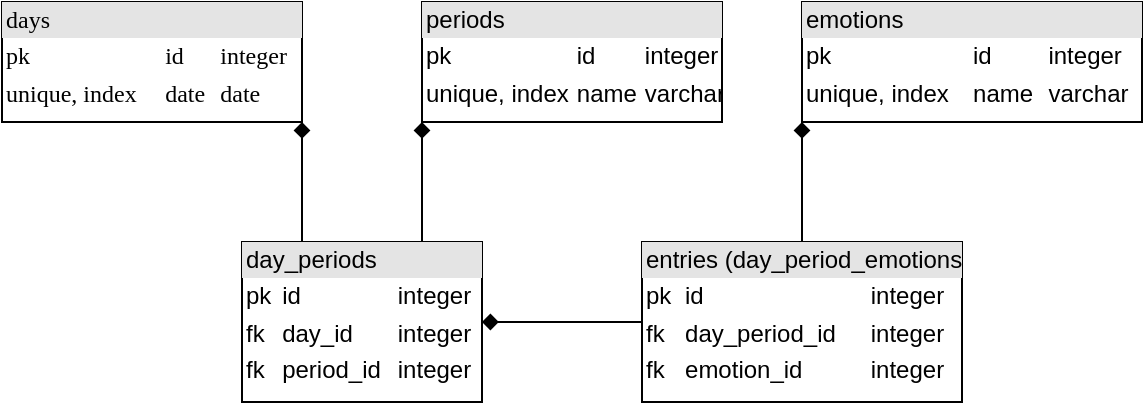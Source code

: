 <mxfile version="17.2.4" type="device"><diagram name="Page-1" id="2ca16b54-16f6-2749-3443-fa8db7711227"><mxGraphModel dx="946" dy="680" grid="1" gridSize="10" guides="1" tooltips="1" connect="1" arrows="1" fold="1" page="1" pageScale="1" pageWidth="1100" pageHeight="850" background="none" math="0" shadow="0"><root><mxCell id="0"/><mxCell id="1" parent="0"/><mxCell id="2ed32ef02a7f4228-1" value="&lt;div style=&quot;box-sizing: border-box ; width: 100% ; background: #e4e4e4 ; padding: 2px&quot;&gt;days&lt;/div&gt;&lt;table style=&quot;width: 100% ; font-size: 1em&quot; cellpadding=&quot;2&quot; cellspacing=&quot;0&quot;&gt;&lt;tbody&gt;&lt;tr&gt;&lt;td&gt;pk&lt;/td&gt;&lt;td&gt;id&lt;/td&gt;&lt;td&gt;integer&lt;/td&gt;&lt;/tr&gt;&lt;tr&gt;&lt;td&gt;unique, index&lt;br&gt;&lt;/td&gt;&lt;td&gt;date&lt;/td&gt;&lt;td&gt;date&lt;/td&gt;&lt;/tr&gt;&lt;/tbody&gt;&lt;/table&gt;" style="verticalAlign=top;align=left;overflow=fill;html=1;rounded=0;shadow=0;comic=0;labelBackgroundColor=none;strokeWidth=1;fontFamily=Verdana;fontSize=12" parent="1" vertex="1"><mxGeometry x="30" y="100" width="150" height="60" as="geometry"/></mxCell><mxCell id="jXgrj0yYYWL6ra44-lsu-19" value="&lt;div style=&quot;box-sizing: border-box ; width: 100% ; background: #e4e4e4 ; padding: 2px&quot;&gt;emotions&lt;/div&gt;&lt;table style=&quot;width: 100% ; font-size: 1em&quot; cellpadding=&quot;2&quot; cellspacing=&quot;0&quot;&gt;&lt;tbody&gt;&lt;tr&gt;&lt;td&gt;pk&lt;/td&gt;&lt;td&gt;id&lt;/td&gt;&lt;td&gt;integer&lt;/td&gt;&lt;/tr&gt;&lt;tr&gt;&lt;td&gt;unique, index&lt;/td&gt;&lt;td&gt;name&lt;/td&gt;&lt;td&gt;varchar&lt;/td&gt;&lt;/tr&gt;&lt;/tbody&gt;&lt;/table&gt;" style="verticalAlign=top;align=left;overflow=fill;html=1;" parent="1" vertex="1"><mxGeometry x="430" y="100" width="170" height="60" as="geometry"/></mxCell><mxCell id="jXgrj0yYYWL6ra44-lsu-20" value="&lt;div style=&quot;box-sizing: border-box ; width: 100% ; background: #e4e4e4 ; padding: 2px&quot;&gt;periods&lt;/div&gt;&lt;table style=&quot;width: 100% ; font-size: 1em&quot; cellpadding=&quot;2&quot; cellspacing=&quot;0&quot;&gt;&lt;tbody&gt;&lt;tr&gt;&lt;td&gt;pk&lt;/td&gt;&lt;td&gt;id&lt;/td&gt;&lt;td&gt;integer&lt;/td&gt;&lt;/tr&gt;&lt;tr&gt;&lt;td&gt;unique, index&lt;/td&gt;&lt;td&gt;name&lt;/td&gt;&lt;td&gt;varchar&lt;/td&gt;&lt;/tr&gt;&lt;/tbody&gt;&lt;/table&gt;" style="verticalAlign=top;align=left;overflow=fill;html=1;" parent="1" vertex="1"><mxGeometry x="240" y="100" width="150" height="60" as="geometry"/></mxCell><mxCell id="kwGMIYxITzPJRuXffMri-3" style="edgeStyle=orthogonalEdgeStyle;rounded=0;orthogonalLoop=1;jettySize=auto;html=1;entryX=1;entryY=1;entryDx=0;entryDy=0;endArrow=diamond;endFill=1;exitX=0.25;exitY=0;exitDx=0;exitDy=0;" parent="1" source="kwGMIYxITzPJRuXffMri-1" target="2ed32ef02a7f4228-1" edge="1"><mxGeometry relative="1" as="geometry"/></mxCell><mxCell id="kwGMIYxITzPJRuXffMri-4" style="edgeStyle=orthogonalEdgeStyle;rounded=0;orthogonalLoop=1;jettySize=auto;html=1;exitX=0.75;exitY=0;exitDx=0;exitDy=0;entryX=0;entryY=1;entryDx=0;entryDy=0;endArrow=diamond;endFill=1;" parent="1" source="kwGMIYxITzPJRuXffMri-1" target="jXgrj0yYYWL6ra44-lsu-20" edge="1"><mxGeometry relative="1" as="geometry"/></mxCell><mxCell id="kwGMIYxITzPJRuXffMri-1" value="&lt;div style=&quot;box-sizing: border-box ; width: 100% ; background: #e4e4e4 ; padding: 2px&quot;&gt;day_periods&lt;/div&gt;&lt;table style=&quot;width: 100% ; font-size: 1em&quot; cellpadding=&quot;2&quot; cellspacing=&quot;0&quot;&gt;&lt;tbody&gt;&lt;tr&gt;&lt;td&gt;pk&lt;/td&gt;&lt;td&gt;id&lt;/td&gt;&lt;td&gt;integer&lt;/td&gt;&lt;/tr&gt;&lt;tr&gt;&lt;td&gt;fk&lt;/td&gt;&lt;td&gt;day_id&lt;/td&gt;&lt;td&gt;integer&lt;/td&gt;&lt;/tr&gt;&lt;tr&gt;&lt;td&gt;fk&lt;/td&gt;&lt;td&gt;period_id&lt;/td&gt;&lt;td&gt;integer&lt;/td&gt;&lt;/tr&gt;&lt;/tbody&gt;&lt;/table&gt;" style="verticalAlign=top;align=left;overflow=fill;html=1;" parent="1" vertex="1"><mxGeometry x="150" y="220" width="120" height="80" as="geometry"/></mxCell><mxCell id="kwGMIYxITzPJRuXffMri-6" style="edgeStyle=orthogonalEdgeStyle;rounded=0;orthogonalLoop=1;jettySize=auto;html=1;entryX=1;entryY=0.5;entryDx=0;entryDy=0;endArrow=diamond;endFill=1;" parent="1" source="kwGMIYxITzPJRuXffMri-2" target="kwGMIYxITzPJRuXffMri-1" edge="1"><mxGeometry relative="1" as="geometry"/></mxCell><mxCell id="kwGMIYxITzPJRuXffMri-7" style="edgeStyle=orthogonalEdgeStyle;rounded=0;orthogonalLoop=1;jettySize=auto;html=1;exitX=0.5;exitY=0;exitDx=0;exitDy=0;entryX=0;entryY=1;entryDx=0;entryDy=0;endArrow=diamond;endFill=1;" parent="1" source="kwGMIYxITzPJRuXffMri-2" target="jXgrj0yYYWL6ra44-lsu-19" edge="1"><mxGeometry relative="1" as="geometry"/></mxCell><mxCell id="kwGMIYxITzPJRuXffMri-2" value="&lt;div style=&quot;box-sizing: border-box ; width: 100% ; background: #e4e4e4 ; padding: 2px&quot;&gt;entries (day_period_emotions)&lt;/div&gt;&lt;table style=&quot;width: 100% ; font-size: 1em&quot; cellpadding=&quot;2&quot; cellspacing=&quot;0&quot;&gt;&lt;tbody&gt;&lt;tr&gt;&lt;td&gt;pk&lt;/td&gt;&lt;td&gt;id&lt;/td&gt;&lt;td&gt;integer&lt;/td&gt;&lt;/tr&gt;&lt;tr&gt;&lt;td&gt;fk&lt;/td&gt;&lt;td&gt;day_period_id&lt;/td&gt;&lt;td&gt;integer&lt;/td&gt;&lt;/tr&gt;&lt;tr&gt;&lt;td&gt;fk&lt;/td&gt;&lt;td&gt;emotion_id&lt;/td&gt;&lt;td&gt;integer&lt;/td&gt;&lt;/tr&gt;&lt;/tbody&gt;&lt;/table&gt;" style="verticalAlign=top;align=left;overflow=fill;html=1;" parent="1" vertex="1"><mxGeometry x="350" y="220" width="160" height="80" as="geometry"/></mxCell></root></mxGraphModel></diagram></mxfile>